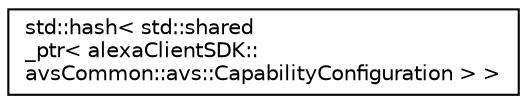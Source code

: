 digraph "Graphical Class Hierarchy"
{
 // LATEX_PDF_SIZE
  edge [fontname="Helvetica",fontsize="10",labelfontname="Helvetica",labelfontsize="10"];
  node [fontname="Helvetica",fontsize="10",shape=record];
  rankdir="LR";
  Node0 [label="std::hash\< std::shared\l_ptr\< alexaClientSDK::\lavsCommon::avs::CapabilityConfiguration \> \>",height=0.2,width=0.4,color="black", fillcolor="white", style="filled",URL="$structstd_1_1hash_3_01std_1_1shared__ptr_3_01alexa_client_s_d_k_1_1avs_common_1_1avs_1_1_capability_configuration_01_4_01_4.html",tooltip=" "];
}
